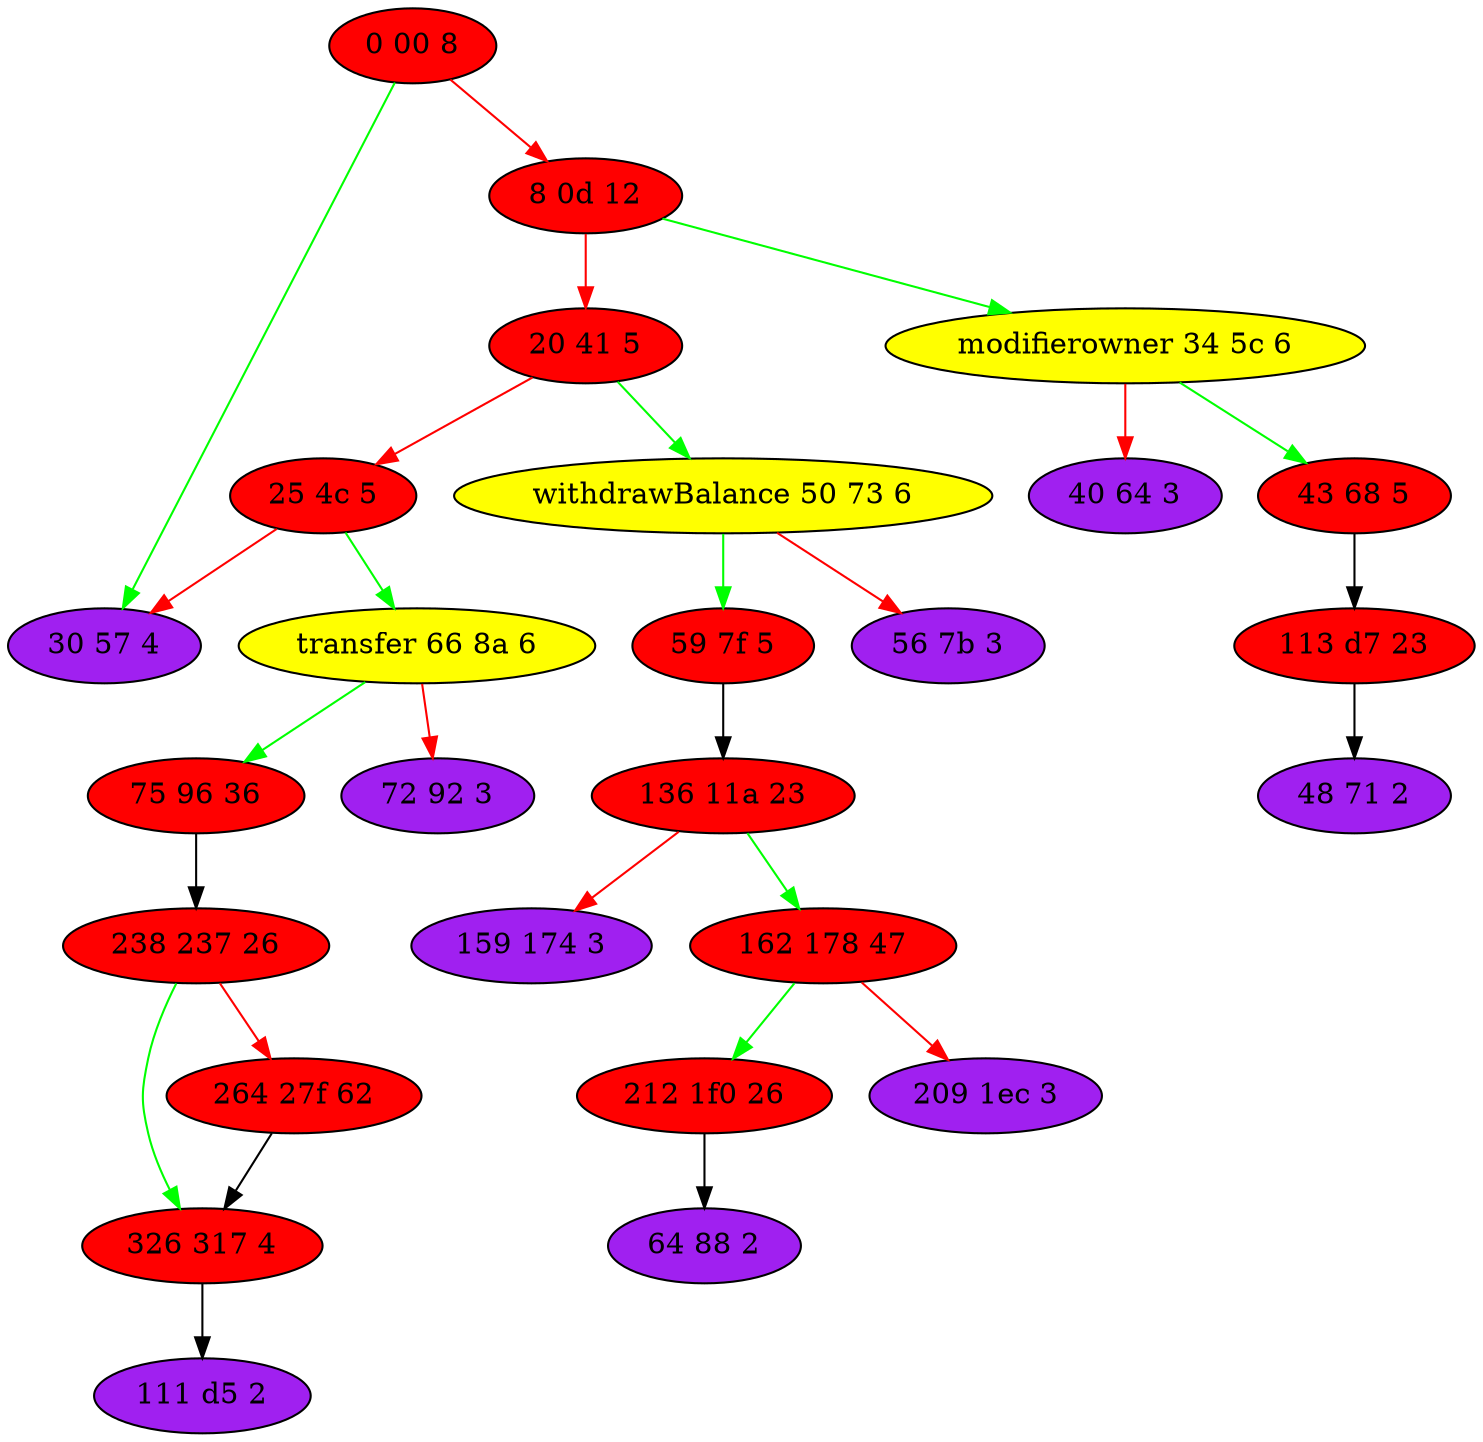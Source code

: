 digraph aaa {
	0 [label="0 00 8" fillcolor=red style=filled]
	0 -> 30 [color=green]
	0 -> 8 [color=red]
	8 [label="8 0d 12" fillcolor=red style=filled]
	8 -> 34 [color=green]
	8 -> 20 [color=red]
	20 [label="20 41 5" fillcolor=red style=filled]
	20 -> 50 [color=green]
	20 -> 25 [color=red]
	25 [label="25 4c 5" fillcolor=red style=filled]
	25 -> 66 [color=green]
	25 -> 30 [color=red]
	30 [label="30 57 4" fillcolor=purple style=filled]
	34 [label="modifierowner 34 5c 6" fillcolor=yellow style=filled]
	34 -> 43 [color=green]
	34 -> 40 [color=red]
	40 [label="40 64 3" fillcolor=purple style=filled]
	43 [label="43 68 5" fillcolor=red style=filled]
	43 -> 113 [color=black]
	48 [label="48 71 2" fillcolor=purple style=filled]
	50 [label="withdrawBalance 50 73 6" fillcolor=yellow style=filled]
	50 -> 59 [color=green]
	50 -> 56 [color=red]
	56 [label="56 7b 3" fillcolor=purple style=filled]
	59 [label="59 7f 5" fillcolor=red style=filled]
	59 -> 136 [color=black]
	64 [label="64 88 2" fillcolor=purple style=filled]
	66 [label="transfer 66 8a 6" fillcolor=yellow style=filled]
	66 -> 75 [color=green]
	66 -> 72 [color=red]
	72 [label="72 92 3" fillcolor=purple style=filled]
	75 [label="75 96 36" fillcolor=red style=filled]
	75 -> 238 [color=black]
	111 [label="111 d5 2" fillcolor=purple style=filled]
	113 [label="113 d7 23" fillcolor=red style=filled]
	113 -> 48 [color=black]
	136 [label="136 11a 23" fillcolor=red style=filled]
	136 -> 162 [color=green]
	136 -> 159 [color=red]
	159 [label="159 174 3" fillcolor=purple style=filled]
	162 [label="162 178 47" fillcolor=red style=filled]
	162 -> 212 [color=green]
	162 -> 209 [color=red]
	209 [label="209 1ec 3" fillcolor=purple style=filled]
	212 [label="212 1f0 26" fillcolor=red style=filled]
	212 -> 64 [color=black]
	238 [label="238 237 26" fillcolor=red style=filled]
	238 -> 326 [color=green]
	238 -> 264 [color=red]
	264 [label="264 27f 62" fillcolor=red style=filled]
	264 -> 326 [color=black]
	326 [label="326 317 4" fillcolor=red style=filled]
	326 -> 111 [color=black]
}

